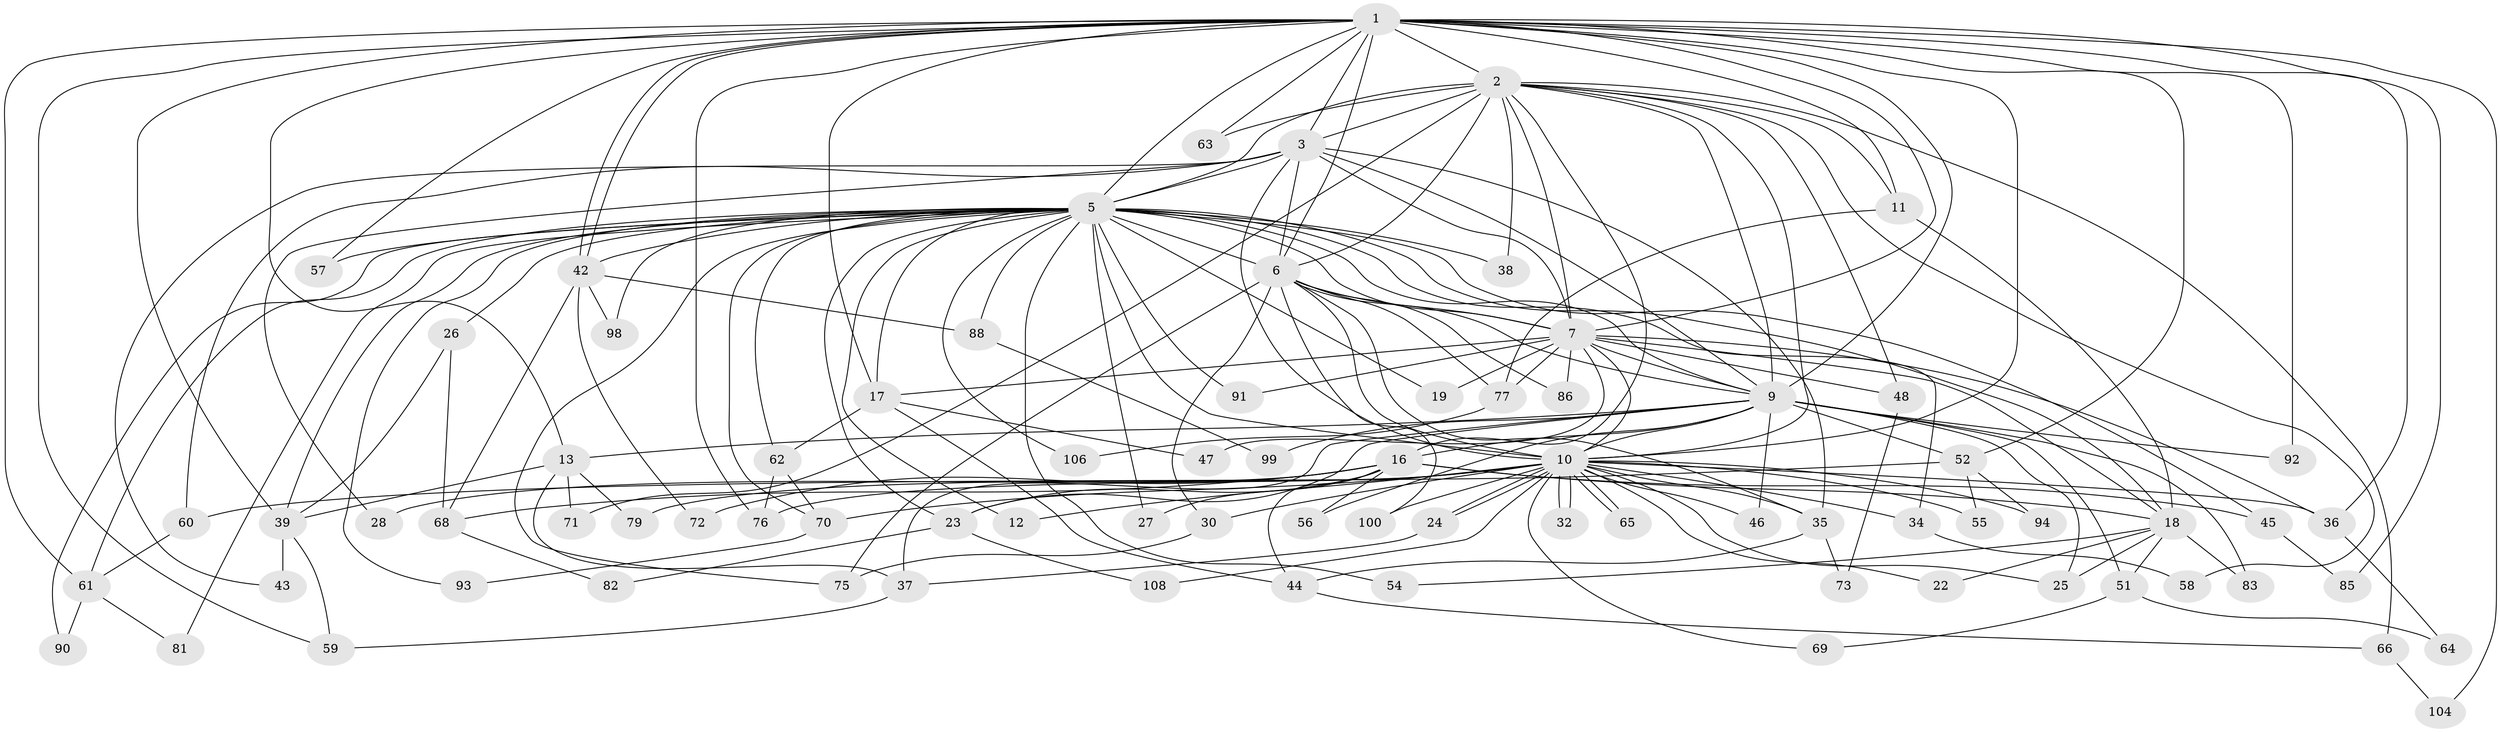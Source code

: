 // original degree distribution, {26: 0.009259259259259259, 14: 0.018518518518518517, 13: 0.009259259259259259, 15: 0.009259259259259259, 17: 0.009259259259259259, 18: 0.009259259259259259, 32: 0.009259259259259259, 22: 0.009259259259259259, 31: 0.009259259259259259, 4: 0.08333333333333333, 2: 0.5092592592592593, 6: 0.027777777777777776, 3: 0.2222222222222222, 10: 0.009259259259259259, 7: 0.018518518518518517, 5: 0.037037037037037035}
// Generated by graph-tools (version 1.1) at 2025/41/03/06/25 10:41:34]
// undirected, 79 vertices, 188 edges
graph export_dot {
graph [start="1"]
  node [color=gray90,style=filled];
  1 [super="+33"];
  2 [super="+4"];
  3 [super="+107"];
  5 [super="+8"];
  6 [super="+67"];
  7 [super="+14"];
  9 [super="+15"];
  10 [super="+29"];
  11;
  12;
  13 [super="+50"];
  16 [super="+21"];
  17 [super="+31"];
  18 [super="+20"];
  19;
  22;
  23 [super="+74"];
  24;
  25 [super="+53"];
  26;
  27;
  28;
  30;
  32;
  34;
  35 [super="+103"];
  36 [super="+40"];
  37 [super="+49"];
  38 [super="+41"];
  39 [super="+102"];
  42 [super="+96"];
  43;
  44 [super="+105"];
  45;
  46;
  47;
  48;
  51 [super="+78"];
  52;
  54;
  55;
  56;
  57;
  58;
  59 [super="+80"];
  60;
  61 [super="+95"];
  62;
  63;
  64;
  65;
  66;
  68 [super="+97"];
  69;
  70 [super="+89"];
  71;
  72;
  73;
  75 [super="+87"];
  76 [super="+84"];
  77 [super="+101"];
  79;
  81;
  82;
  83;
  85;
  86;
  88;
  90;
  91;
  92;
  93;
  94;
  98;
  99;
  100;
  104;
  106;
  108;
  1 -- 2 [weight=2];
  1 -- 3;
  1 -- 5 [weight=2];
  1 -- 6;
  1 -- 7;
  1 -- 9 [weight=3];
  1 -- 10;
  1 -- 11;
  1 -- 13;
  1 -- 36;
  1 -- 42;
  1 -- 42;
  1 -- 52;
  1 -- 57;
  1 -- 63;
  1 -- 76;
  1 -- 85;
  1 -- 92;
  1 -- 104;
  1 -- 61;
  1 -- 39;
  1 -- 17;
  1 -- 59;
  2 -- 3 [weight=2];
  2 -- 5 [weight=4];
  2 -- 6 [weight=3];
  2 -- 7 [weight=2];
  2 -- 9 [weight=2];
  2 -- 10 [weight=2];
  2 -- 11;
  2 -- 16;
  2 -- 58;
  2 -- 63;
  2 -- 66;
  2 -- 71;
  2 -- 48;
  2 -- 38;
  3 -- 5 [weight=3];
  3 -- 6;
  3 -- 7;
  3 -- 9;
  3 -- 10;
  3 -- 28;
  3 -- 43;
  3 -- 60;
  3 -- 35;
  5 -- 6 [weight=2];
  5 -- 7 [weight=2];
  5 -- 9 [weight=2];
  5 -- 10 [weight=3];
  5 -- 26 [weight=2];
  5 -- 38 [weight=2];
  5 -- 62;
  5 -- 75;
  5 -- 98;
  5 -- 12;
  5 -- 17;
  5 -- 18;
  5 -- 19;
  5 -- 23;
  5 -- 27;
  5 -- 34;
  5 -- 39;
  5 -- 45;
  5 -- 54;
  5 -- 57;
  5 -- 61;
  5 -- 81;
  5 -- 88;
  5 -- 90;
  5 -- 91;
  5 -- 93;
  5 -- 106;
  5 -- 42;
  5 -- 70;
  6 -- 7 [weight=2];
  6 -- 9;
  6 -- 10;
  6 -- 30;
  6 -- 35;
  6 -- 77;
  6 -- 86;
  6 -- 100;
  6 -- 75;
  7 -- 9;
  7 -- 10;
  7 -- 17;
  7 -- 36;
  7 -- 47;
  7 -- 48;
  7 -- 77;
  7 -- 86;
  7 -- 91;
  7 -- 18;
  7 -- 19;
  9 -- 10;
  9 -- 13;
  9 -- 16;
  9 -- 23;
  9 -- 37;
  9 -- 46;
  9 -- 52;
  9 -- 56;
  9 -- 83;
  9 -- 92;
  9 -- 99;
  9 -- 51 [weight=2];
  9 -- 25;
  10 -- 12;
  10 -- 22;
  10 -- 24;
  10 -- 24;
  10 -- 25;
  10 -- 30;
  10 -- 32;
  10 -- 32;
  10 -- 34;
  10 -- 35;
  10 -- 46;
  10 -- 55;
  10 -- 65;
  10 -- 65;
  10 -- 69;
  10 -- 70;
  10 -- 79;
  10 -- 94;
  10 -- 100;
  10 -- 108;
  10 -- 36;
  10 -- 76;
  11 -- 18;
  11 -- 77;
  13 -- 71;
  13 -- 79;
  13 -- 39;
  13 -- 37;
  16 -- 27;
  16 -- 28;
  16 -- 44;
  16 -- 45;
  16 -- 72;
  16 -- 18;
  16 -- 56;
  16 -- 68;
  16 -- 23;
  17 -- 44;
  17 -- 47;
  17 -- 62;
  18 -- 83;
  18 -- 51;
  18 -- 54;
  18 -- 22;
  18 -- 25;
  23 -- 108;
  23 -- 82;
  24 -- 37;
  26 -- 68;
  26 -- 39;
  30 -- 75;
  34 -- 58;
  35 -- 73;
  35 -- 44;
  36 -- 64;
  37 -- 59;
  39 -- 43;
  39 -- 59;
  42 -- 68;
  42 -- 72;
  42 -- 88;
  42 -- 98;
  44 -- 66;
  45 -- 85;
  48 -- 73;
  51 -- 64;
  51 -- 69;
  52 -- 55;
  52 -- 60;
  52 -- 94;
  60 -- 61;
  61 -- 81;
  61 -- 90;
  62 -- 70;
  62 -- 76;
  66 -- 104;
  68 -- 82;
  70 -- 93;
  77 -- 106;
  88 -- 99;
}
